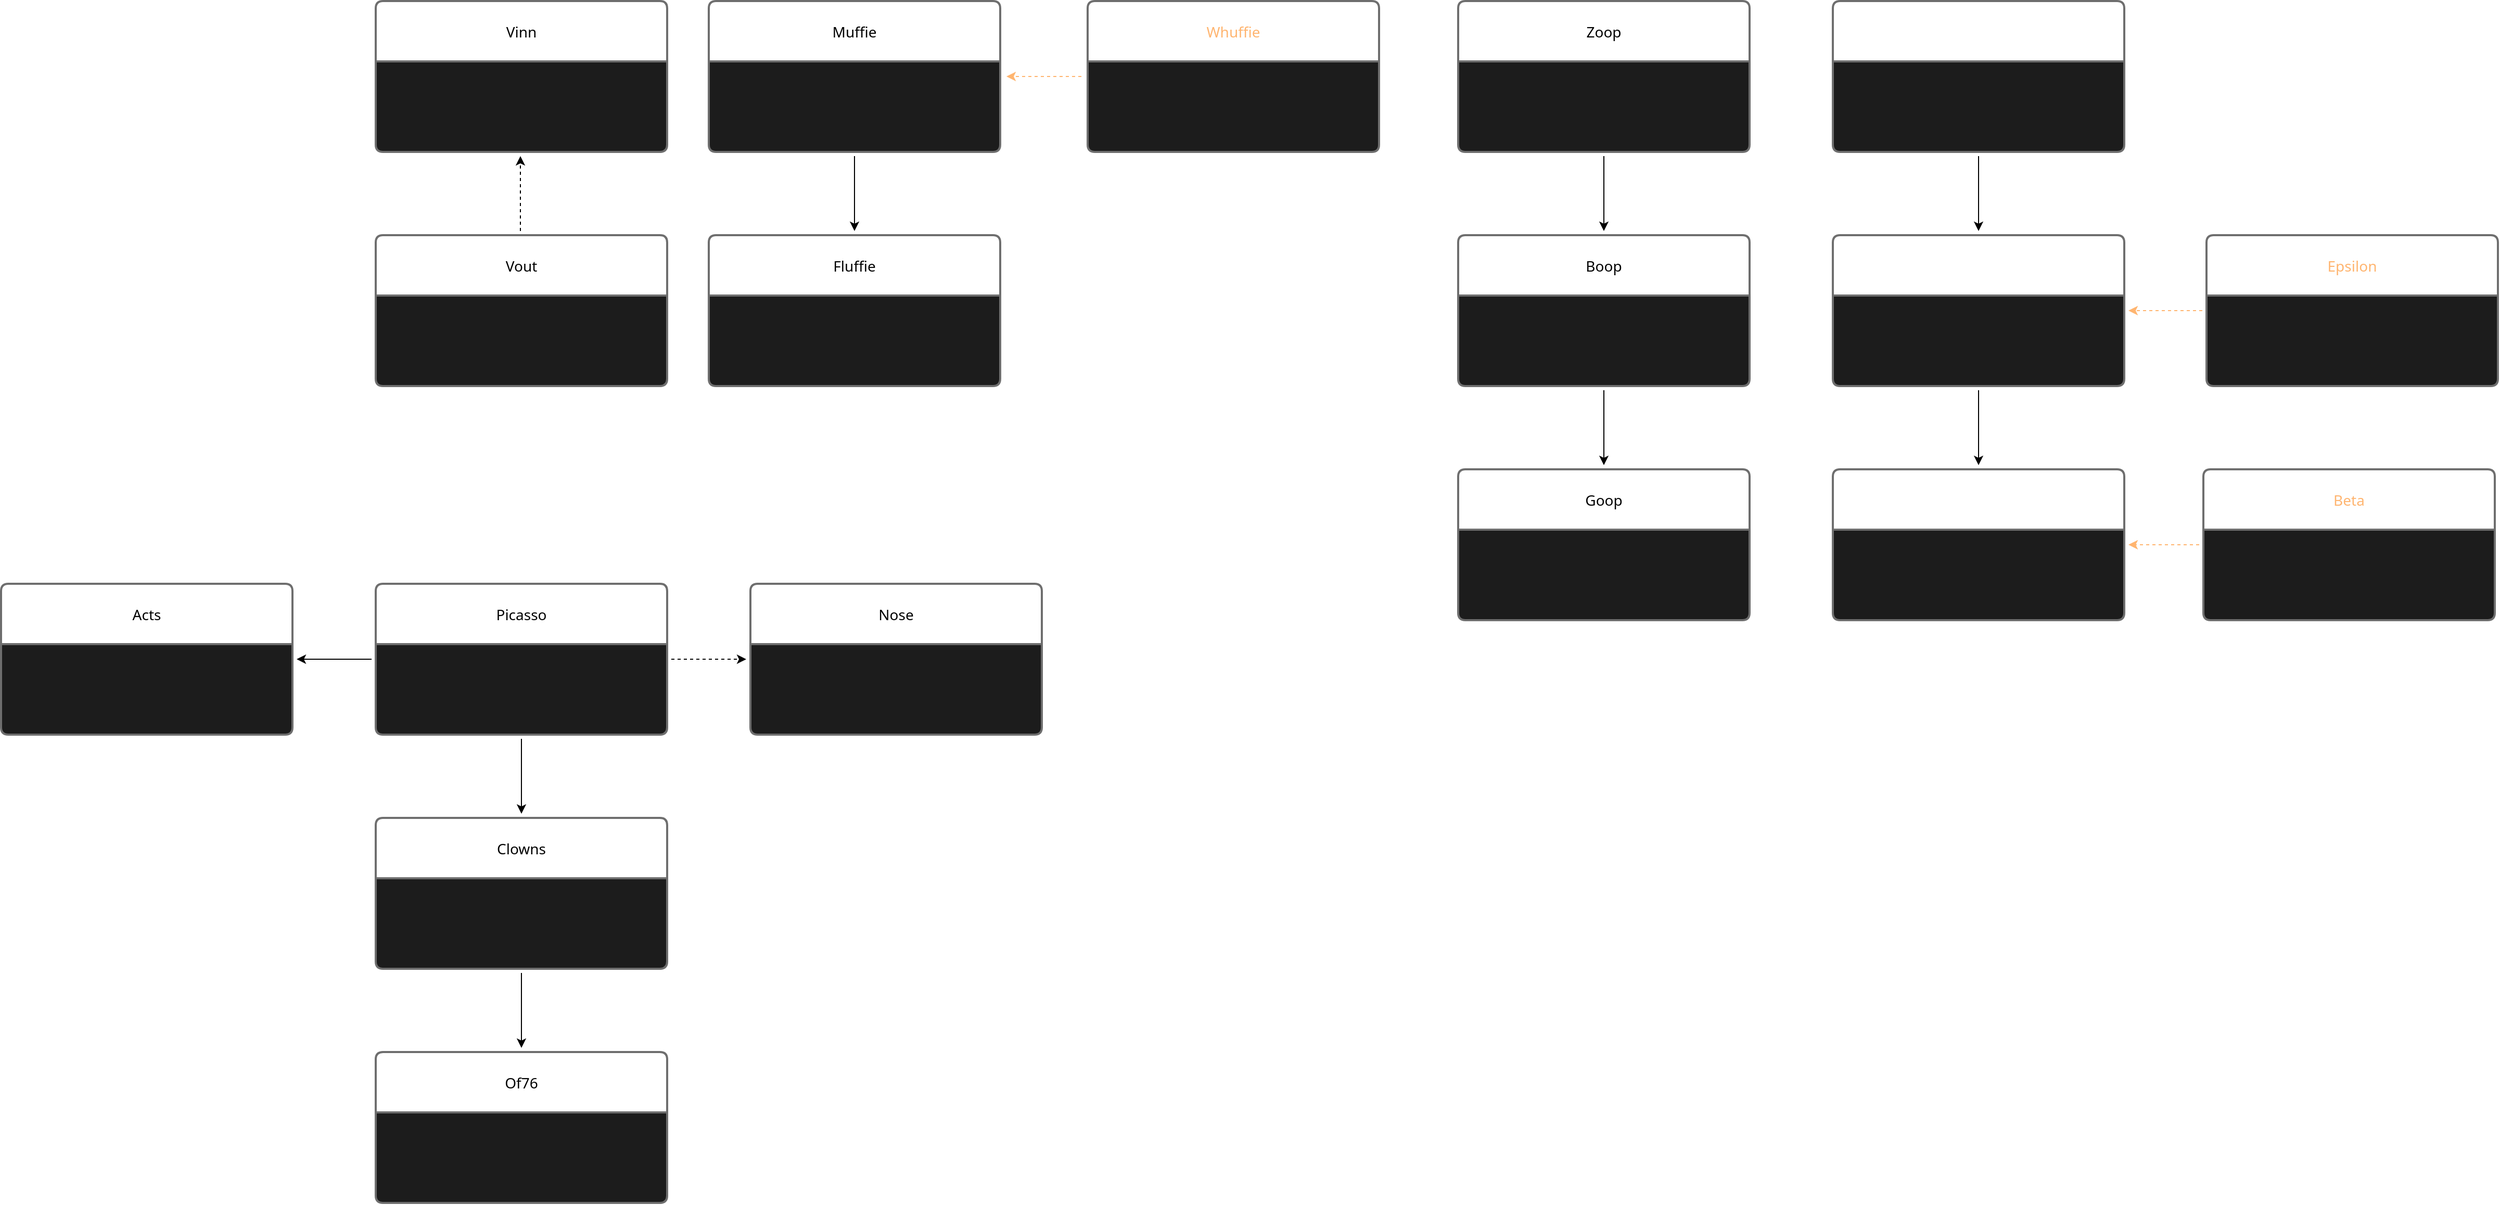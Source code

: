 <mxfile version="13.7.9" type="device"><diagram id="szS2jsJqokLRGIAAwu3I" name="Page-1"><mxGraphModel dx="1456" dy="1121" grid="1" gridSize="10" guides="1" tooltips="1" connect="1" arrows="1" fold="1" page="0" pageScale="1" pageWidth="850" pageHeight="1100" math="0" shadow="0"><root><mxCell id="0"/><mxCell id="1" parent="0"/><mxCell id="11" value="" style="edgeStyle=orthogonalEdgeStyle;rounded=0;orthogonalLoop=1;jettySize=auto;html=1;dashed=1;fontColor=#FF99FF;" parent="1" edge="1"><mxGeometry relative="1" as="geometry"><mxPoint x="139" y="301" as="sourcePoint"/><mxPoint x="139" y="229" as="targetPoint"/></mxGeometry></mxCell><mxCell id="2" value="Vinn" style="swimlane;fontStyle=0;childLayout=stackLayout;horizontal=1;startSize=58;horizontalStack=0;resizeParent=1;resizeParentMax=0;resizeLast=0;collapsible=1;marginBottom=0;rounded=1;shadow=0;glass=0;sketch=0;strokeColor=#6E6E6E;strokeWidth=2;fontFamily=Segoe UI;fontSize=14;spacing=16;labelBackgroundColor=none;swimlaneFillColor=#1C1C1C;labelPadding=16;autosize=1;arcSize=4;perimeterSpacing=4;" parent="1" vertex="1"><mxGeometry y="80" width="280" height="145" as="geometry"><mxRectangle x="-245" y="190" width="153" height="61" as="alternateBounds"/></mxGeometry></mxCell><mxCell id="10" value="Vout" style="swimlane;fontStyle=0;childLayout=stackLayout;horizontal=1;startSize=58;horizontalStack=0;resizeParent=1;resizeParentMax=0;resizeLast=0;collapsible=1;marginBottom=0;rounded=1;shadow=0;glass=0;sketch=0;strokeColor=#6E6E6E;strokeWidth=2;fontFamily=Segoe UI;fontSize=14;spacing=16;labelBackgroundColor=none;swimlaneFillColor=#1C1C1C;labelPadding=16;autosize=1;arcSize=4;perimeterSpacing=4;" parent="1" vertex="1"><mxGeometry y="305" width="280" height="145" as="geometry"><mxRectangle x="-245" y="190" width="153" height="61" as="alternateBounds"/></mxGeometry></mxCell><mxCell id="80UICayqHD6Kv4fiHNDz-13" value="" style="edgeStyle=orthogonalEdgeStyle;rounded=0;orthogonalLoop=1;jettySize=auto;html=1;" parent="1" source="12" target="80UICayqHD6Kv4fiHNDz-12" edge="1"><mxGeometry relative="1" as="geometry"/></mxCell><mxCell id="80UICayqHD6Kv4fiHNDz-16" value="" style="edgeStyle=orthogonalEdgeStyle;rounded=0;orthogonalLoop=1;jettySize=auto;html=1;startSize=58;fontFamily=Segoe UI;fontSize=14;dashed=1;fontColor=#FFB570;strokeColor=#FFB570;" parent="1" edge="1"><mxGeometry relative="1" as="geometry"><mxPoint x="678" y="152.5" as="sourcePoint"/><mxPoint x="606" y="152.5" as="targetPoint"/></mxGeometry></mxCell><mxCell id="12" value="Muffie" style="swimlane;fontStyle=0;childLayout=stackLayout;horizontal=1;startSize=58;horizontalStack=0;resizeParent=1;resizeParentMax=0;resizeLast=0;collapsible=1;marginBottom=0;rounded=1;shadow=0;glass=0;sketch=0;strokeColor=#6E6E6E;strokeWidth=2;fontFamily=Segoe UI;fontSize=14;spacing=16;labelBackgroundColor=none;swimlaneFillColor=#1C1C1C;labelPadding=16;autosize=0;arcSize=4;perimeterSpacing=4;resizeHeight=1;" parent="1" vertex="1"><mxGeometry x="320" y="80" width="280" height="145" as="geometry"><mxRectangle x="-245" y="190" width="153" height="61" as="alternateBounds"/></mxGeometry></mxCell><mxCell id="80UICayqHD6Kv4fiHNDz-12" value="Fluffie" style="swimlane;fontStyle=0;childLayout=stackLayout;horizontal=1;startSize=58;horizontalStack=0;resizeParent=1;resizeParentMax=0;resizeLast=0;collapsible=1;marginBottom=0;rounded=1;shadow=0;glass=0;sketch=0;strokeColor=#6E6E6E;strokeWidth=2;fontFamily=Segoe UI;fontSize=14;spacing=16;labelBackgroundColor=none;swimlaneFillColor=#1C1C1C;labelPadding=16;autosize=0;arcSize=4;perimeterSpacing=4;" parent="1" vertex="1"><mxGeometry x="320" y="305" width="280" height="145" as="geometry"><mxRectangle x="-245" y="190" width="153" height="61" as="alternateBounds"/></mxGeometry></mxCell><mxCell id="80UICayqHD6Kv4fiHNDz-15" value="Whuffie" style="swimlane;fontStyle=0;childLayout=stackLayout;horizontal=1;startSize=58;horizontalStack=0;resizeParent=1;resizeParentMax=0;resizeLast=0;collapsible=1;marginBottom=0;rounded=1;shadow=0;glass=0;sketch=0;strokeColor=#6E6E6E;strokeWidth=2;fontFamily=Segoe UI;fontSize=14;spacing=16;labelBackgroundColor=none;swimlaneFillColor=#1C1C1C;labelPadding=16;autosize=0;arcSize=4;perimeterSpacing=4;resizeHeight=1;fontColor=#FFB570;" parent="1" vertex="1"><mxGeometry x="684" y="80" width="280" height="145" as="geometry"><mxRectangle x="-245" y="190" width="153" height="61" as="alternateBounds"/></mxGeometry></mxCell><mxCell id="80UICayqHD6Kv4fiHNDz-17" value="" style="edgeStyle=orthogonalEdgeStyle;rounded=0;orthogonalLoop=1;jettySize=auto;html=1;" parent="1" source="80UICayqHD6Kv4fiHNDz-18" target="80UICayqHD6Kv4fiHNDz-19" edge="1"><mxGeometry relative="1" as="geometry"/></mxCell><mxCell id="80UICayqHD6Kv4fiHNDz-18" value="Zoop" style="swimlane;fontStyle=0;childLayout=stackLayout;horizontal=1;startSize=58;horizontalStack=0;resizeParent=1;resizeParentMax=0;resizeLast=0;collapsible=1;marginBottom=0;rounded=1;shadow=0;glass=0;sketch=0;strokeColor=#6E6E6E;strokeWidth=2;fontFamily=Segoe UI;fontSize=14;spacing=16;labelBackgroundColor=none;swimlaneFillColor=#1C1C1C;labelPadding=16;autosize=0;arcSize=4;perimeterSpacing=4;resizeHeight=1;" parent="1" vertex="1"><mxGeometry x="1040" y="80" width="280" height="145" as="geometry"><mxRectangle x="-245" y="190" width="153" height="61" as="alternateBounds"/></mxGeometry></mxCell><mxCell id="80UICayqHD6Kv4fiHNDz-23" value="" style="edgeStyle=orthogonalEdgeStyle;rounded=0;orthogonalLoop=1;jettySize=auto;html=1;" parent="1" source="80UICayqHD6Kv4fiHNDz-19" target="80UICayqHD6Kv4fiHNDz-22" edge="1"><mxGeometry relative="1" as="geometry"/></mxCell><mxCell id="80UICayqHD6Kv4fiHNDz-19" value="Boop" style="swimlane;fontStyle=0;childLayout=stackLayout;horizontal=1;startSize=58;horizontalStack=0;resizeParent=1;resizeParentMax=0;resizeLast=0;collapsible=1;marginBottom=0;rounded=1;shadow=0;glass=0;sketch=0;strokeColor=#6E6E6E;strokeWidth=2;fontFamily=Segoe UI;fontSize=14;spacing=16;labelBackgroundColor=none;swimlaneFillColor=#1C1C1C;labelPadding=16;autosize=0;arcSize=4;perimeterSpacing=4;" parent="1" vertex="1"><mxGeometry x="1040" y="305" width="280" height="145" as="geometry"><mxRectangle x="-245" y="190" width="153" height="61" as="alternateBounds"/></mxGeometry></mxCell><mxCell id="80UICayqHD6Kv4fiHNDz-22" value="Goop" style="swimlane;fontStyle=0;childLayout=stackLayout;horizontal=1;startSize=58;horizontalStack=0;resizeParent=1;resizeParentMax=0;resizeLast=0;collapsible=1;marginBottom=0;rounded=1;shadow=0;glass=0;sketch=0;strokeColor=#6E6E6E;strokeWidth=2;fontFamily=Segoe UI;fontSize=14;spacing=16;labelBackgroundColor=none;swimlaneFillColor=#1C1C1C;labelPadding=16;autosize=0;arcSize=4;perimeterSpacing=4;" parent="1" vertex="1"><mxGeometry x="1040" y="530" width="280" height="145" as="geometry"><mxRectangle x="-245" y="190" width="153" height="61" as="alternateBounds"/></mxGeometry></mxCell><mxCell id="80UICayqHD6Kv4fiHNDz-26" value="" style="edgeStyle=orthogonalEdgeStyle;rounded=0;orthogonalLoop=1;jettySize=auto;html=1;fontColor=#FFFFFF;" parent="1" source="80UICayqHD6Kv4fiHNDz-24" target="80UICayqHD6Kv4fiHNDz-25" edge="1"><mxGeometry relative="1" as="geometry"/></mxCell><mxCell id="80UICayqHD6Kv4fiHNDz-24" value="Delta" style="swimlane;fontStyle=0;childLayout=stackLayout;horizontal=1;startSize=58;horizontalStack=0;resizeParent=1;resizeParentMax=0;resizeLast=0;collapsible=1;marginBottom=0;rounded=1;shadow=0;glass=0;sketch=0;strokeColor=#6E6E6E;strokeWidth=2;fontFamily=Segoe UI;fontSize=14;spacing=16;labelBackgroundColor=none;swimlaneFillColor=#1C1C1C;labelPadding=16;autosize=0;arcSize=4;perimeterSpacing=4;resizeHeight=1;fontColor=#FFFFFF;" parent="1" vertex="1"><mxGeometry x="1400" y="80" width="280" height="145" as="geometry"><mxRectangle x="-245" y="190" width="153" height="61" as="alternateBounds"/></mxGeometry></mxCell><mxCell id="80UICayqHD6Kv4fiHNDz-28" value="" style="edgeStyle=orthogonalEdgeStyle;rounded=0;orthogonalLoop=1;jettySize=auto;html=1;fontColor=#FFFFFF;" parent="1" source="80UICayqHD6Kv4fiHNDz-25" target="80UICayqHD6Kv4fiHNDz-27" edge="1"><mxGeometry relative="1" as="geometry"/></mxCell><mxCell id="80UICayqHD6Kv4fiHNDz-32" value="" style="edgeStyle=orthogonalEdgeStyle;rounded=0;orthogonalLoop=1;jettySize=auto;html=1;dashed=1;fontFamily=Segoe UI;fontSize=14;startSize=58;strokeColor=#FFB570;fontColor=#FFB570;" parent="1" source="80UICayqHD6Kv4fiHNDz-31" target="80UICayqHD6Kv4fiHNDz-25" edge="1"><mxGeometry relative="1" as="geometry"/></mxCell><mxCell id="80UICayqHD6Kv4fiHNDz-25" value="Gamma" style="swimlane;fontStyle=0;childLayout=stackLayout;horizontal=1;startSize=58;horizontalStack=0;resizeParent=1;resizeParentMax=0;resizeLast=0;collapsible=1;marginBottom=0;rounded=1;shadow=0;glass=0;sketch=0;strokeColor=#6E6E6E;strokeWidth=2;fontFamily=Segoe UI;fontSize=14;spacing=16;labelBackgroundColor=none;swimlaneFillColor=#1C1C1C;labelPadding=16;autosize=0;arcSize=4;perimeterSpacing=4;resizeHeight=1;fontColor=#FFFFFF;" parent="1" vertex="1"><mxGeometry x="1400" y="305" width="280" height="145" as="geometry"><mxRectangle x="-245" y="190" width="153" height="61" as="alternateBounds"/></mxGeometry></mxCell><mxCell id="80UICayqHD6Kv4fiHNDz-30" value="" style="edgeStyle=orthogonalEdgeStyle;rounded=0;orthogonalLoop=1;jettySize=auto;html=1;dashed=1;fontFamily=Segoe UI;fontSize=14;startSize=58;strokeColor=#FFB570;fontColor=#FFB570;" parent="1" source="80UICayqHD6Kv4fiHNDz-29" target="80UICayqHD6Kv4fiHNDz-27" edge="1"><mxGeometry relative="1" as="geometry"/></mxCell><mxCell id="80UICayqHD6Kv4fiHNDz-27" value="Alpha" style="swimlane;fontStyle=0;childLayout=stackLayout;horizontal=1;startSize=58;horizontalStack=0;resizeParent=1;resizeParentMax=0;resizeLast=0;collapsible=1;marginBottom=0;rounded=1;shadow=0;glass=0;sketch=0;strokeColor=#6E6E6E;strokeWidth=2;fontFamily=Segoe UI;fontSize=14;spacing=16;labelBackgroundColor=none;swimlaneFillColor=#1C1C1C;labelPadding=16;autosize=0;arcSize=4;perimeterSpacing=4;resizeHeight=1;fontColor=#FFFFFF;" parent="1" vertex="1"><mxGeometry x="1400" y="530" width="280" height="145" as="geometry"><mxRectangle x="-245" y="190" width="153" height="61" as="alternateBounds"/></mxGeometry></mxCell><mxCell id="80UICayqHD6Kv4fiHNDz-29" value="Beta" style="swimlane;fontStyle=0;childLayout=stackLayout;horizontal=1;startSize=58;horizontalStack=0;resizeParent=1;resizeParentMax=0;resizeLast=0;collapsible=1;marginBottom=0;rounded=1;shadow=0;glass=0;sketch=0;strokeColor=#6E6E6E;strokeWidth=2;fontFamily=Segoe UI;fontSize=14;spacing=16;labelBackgroundColor=none;swimlaneFillColor=#1C1C1C;labelPadding=16;autosize=0;arcSize=4;perimeterSpacing=4;resizeHeight=1;fontColor=#FFB570;" parent="1" vertex="1"><mxGeometry x="1756" y="530" width="280" height="145" as="geometry"><mxRectangle x="-245" y="190" width="153" height="61" as="alternateBounds"/></mxGeometry></mxCell><mxCell id="80UICayqHD6Kv4fiHNDz-31" value="Epsilon" style="swimlane;fontStyle=0;childLayout=stackLayout;horizontal=1;startSize=58;horizontalStack=0;resizeParent=1;resizeParentMax=0;resizeLast=0;collapsible=1;marginBottom=0;rounded=1;shadow=0;glass=0;sketch=0;strokeColor=#6E6E6E;strokeWidth=2;fontFamily=Segoe UI;fontSize=14;spacing=16;labelBackgroundColor=none;swimlaneFillColor=#1C1C1C;labelPadding=16;autosize=0;arcSize=4;perimeterSpacing=4;resizeHeight=1;fontColor=#FFB570;" parent="1" vertex="1"><mxGeometry x="1759" y="305" width="280" height="145" as="geometry"><mxRectangle x="-245" y="190" width="153" height="61" as="alternateBounds"/></mxGeometry></mxCell><mxCell id="2QdbTEgay9kWnYSAyJVk-14" value="" style="edgeStyle=orthogonalEdgeStyle;rounded=0;orthogonalLoop=1;jettySize=auto;html=1;dashed=1;fontColor=#FF99FF;" edge="1" parent="1" source="2QdbTEgay9kWnYSAyJVk-12" target="2QdbTEgay9kWnYSAyJVk-13"><mxGeometry relative="1" as="geometry"/></mxCell><mxCell id="2QdbTEgay9kWnYSAyJVk-20" value="" style="edgeStyle=orthogonalEdgeStyle;rounded=0;orthogonalLoop=1;jettySize=auto;html=1;" edge="1" parent="1" source="2QdbTEgay9kWnYSAyJVk-12" target="2QdbTEgay9kWnYSAyJVk-19"><mxGeometry relative="1" as="geometry"/></mxCell><mxCell id="2QdbTEgay9kWnYSAyJVk-22" value="" style="edgeStyle=orthogonalEdgeStyle;rounded=0;orthogonalLoop=1;jettySize=auto;html=1;" edge="1" parent="1" source="2QdbTEgay9kWnYSAyJVk-12" target="2QdbTEgay9kWnYSAyJVk-21"><mxGeometry relative="1" as="geometry"/></mxCell><mxCell id="2QdbTEgay9kWnYSAyJVk-12" value="Picasso" style="swimlane;fontStyle=0;childLayout=stackLayout;horizontal=1;startSize=58;horizontalStack=0;resizeParent=1;resizeParentMax=0;resizeLast=0;collapsible=1;marginBottom=0;rounded=1;shadow=0;glass=0;sketch=0;strokeColor=#6E6E6E;strokeWidth=2;fontFamily=Segoe UI;fontSize=14;spacing=16;labelBackgroundColor=none;swimlaneFillColor=#1C1C1C;labelPadding=16;autosize=0;arcSize=4;perimeterSpacing=4;resizeHeight=1;" vertex="1" parent="1"><mxGeometry y="640" width="280" height="145" as="geometry"><mxRectangle x="-245" y="190" width="153" height="61" as="alternateBounds"/></mxGeometry></mxCell><mxCell id="2QdbTEgay9kWnYSAyJVk-13" value="Nose" style="swimlane;fontStyle=0;childLayout=stackLayout;horizontal=1;startSize=58;horizontalStack=0;resizeParent=1;resizeParentMax=0;resizeLast=0;collapsible=1;marginBottom=0;rounded=1;shadow=0;glass=0;sketch=0;strokeColor=#6E6E6E;strokeWidth=2;fontFamily=Segoe UI;fontSize=14;spacing=16;labelBackgroundColor=none;swimlaneFillColor=#1C1C1C;labelPadding=16;autosize=0;arcSize=4;perimeterSpacing=4;resizeHeight=1;" vertex="1" parent="1"><mxGeometry x="360" y="640" width="280" height="145" as="geometry"><mxRectangle x="-245" y="190" width="153" height="61" as="alternateBounds"/></mxGeometry></mxCell><mxCell id="2QdbTEgay9kWnYSAyJVk-24" value="" style="edgeStyle=orthogonalEdgeStyle;rounded=0;orthogonalLoop=1;jettySize=auto;html=1;" edge="1" parent="1" source="2QdbTEgay9kWnYSAyJVk-19" target="2QdbTEgay9kWnYSAyJVk-23"><mxGeometry relative="1" as="geometry"/></mxCell><mxCell id="2QdbTEgay9kWnYSAyJVk-19" value="Clowns" style="swimlane;fontStyle=0;childLayout=stackLayout;horizontal=1;startSize=58;horizontalStack=0;resizeParent=1;resizeParentMax=0;resizeLast=0;collapsible=1;marginBottom=0;rounded=1;shadow=0;glass=0;sketch=0;strokeColor=#6E6E6E;strokeWidth=2;fontFamily=Segoe UI;fontSize=14;spacing=16;labelBackgroundColor=none;swimlaneFillColor=#1C1C1C;labelPadding=16;autosize=0;arcSize=4;perimeterSpacing=4;resizeHeight=1;" vertex="1" parent="1"><mxGeometry y="865" width="280" height="145" as="geometry"><mxRectangle x="-245" y="190" width="153" height="61" as="alternateBounds"/></mxGeometry></mxCell><mxCell id="2QdbTEgay9kWnYSAyJVk-21" value="Acts" style="swimlane;fontStyle=0;childLayout=stackLayout;horizontal=1;startSize=58;horizontalStack=0;resizeParent=1;resizeParentMax=0;resizeLast=0;collapsible=1;marginBottom=0;rounded=1;shadow=0;glass=0;sketch=0;strokeColor=#6E6E6E;strokeWidth=2;fontFamily=Segoe UI;fontSize=14;spacing=16;labelBackgroundColor=none;swimlaneFillColor=#1C1C1C;labelPadding=16;autosize=0;arcSize=4;perimeterSpacing=4;resizeHeight=1;" vertex="1" parent="1"><mxGeometry x="-360" y="640" width="280" height="145" as="geometry"><mxRectangle x="-245" y="190" width="153" height="61" as="alternateBounds"/></mxGeometry></mxCell><mxCell id="2QdbTEgay9kWnYSAyJVk-23" value="Of76" style="swimlane;fontStyle=0;childLayout=stackLayout;horizontal=1;startSize=58;horizontalStack=0;resizeParent=1;resizeParentMax=0;resizeLast=0;collapsible=1;marginBottom=0;rounded=1;shadow=0;glass=0;sketch=0;strokeColor=#6E6E6E;strokeWidth=2;fontFamily=Segoe UI;fontSize=14;spacing=16;labelBackgroundColor=none;swimlaneFillColor=#1C1C1C;labelPadding=16;autosize=0;arcSize=4;perimeterSpacing=4;resizeHeight=1;" vertex="1" parent="1"><mxGeometry y="1090" width="280" height="145" as="geometry"><mxRectangle x="-245" y="190" width="153" height="61" as="alternateBounds"/></mxGeometry></mxCell></root></mxGraphModel></diagram></mxfile>